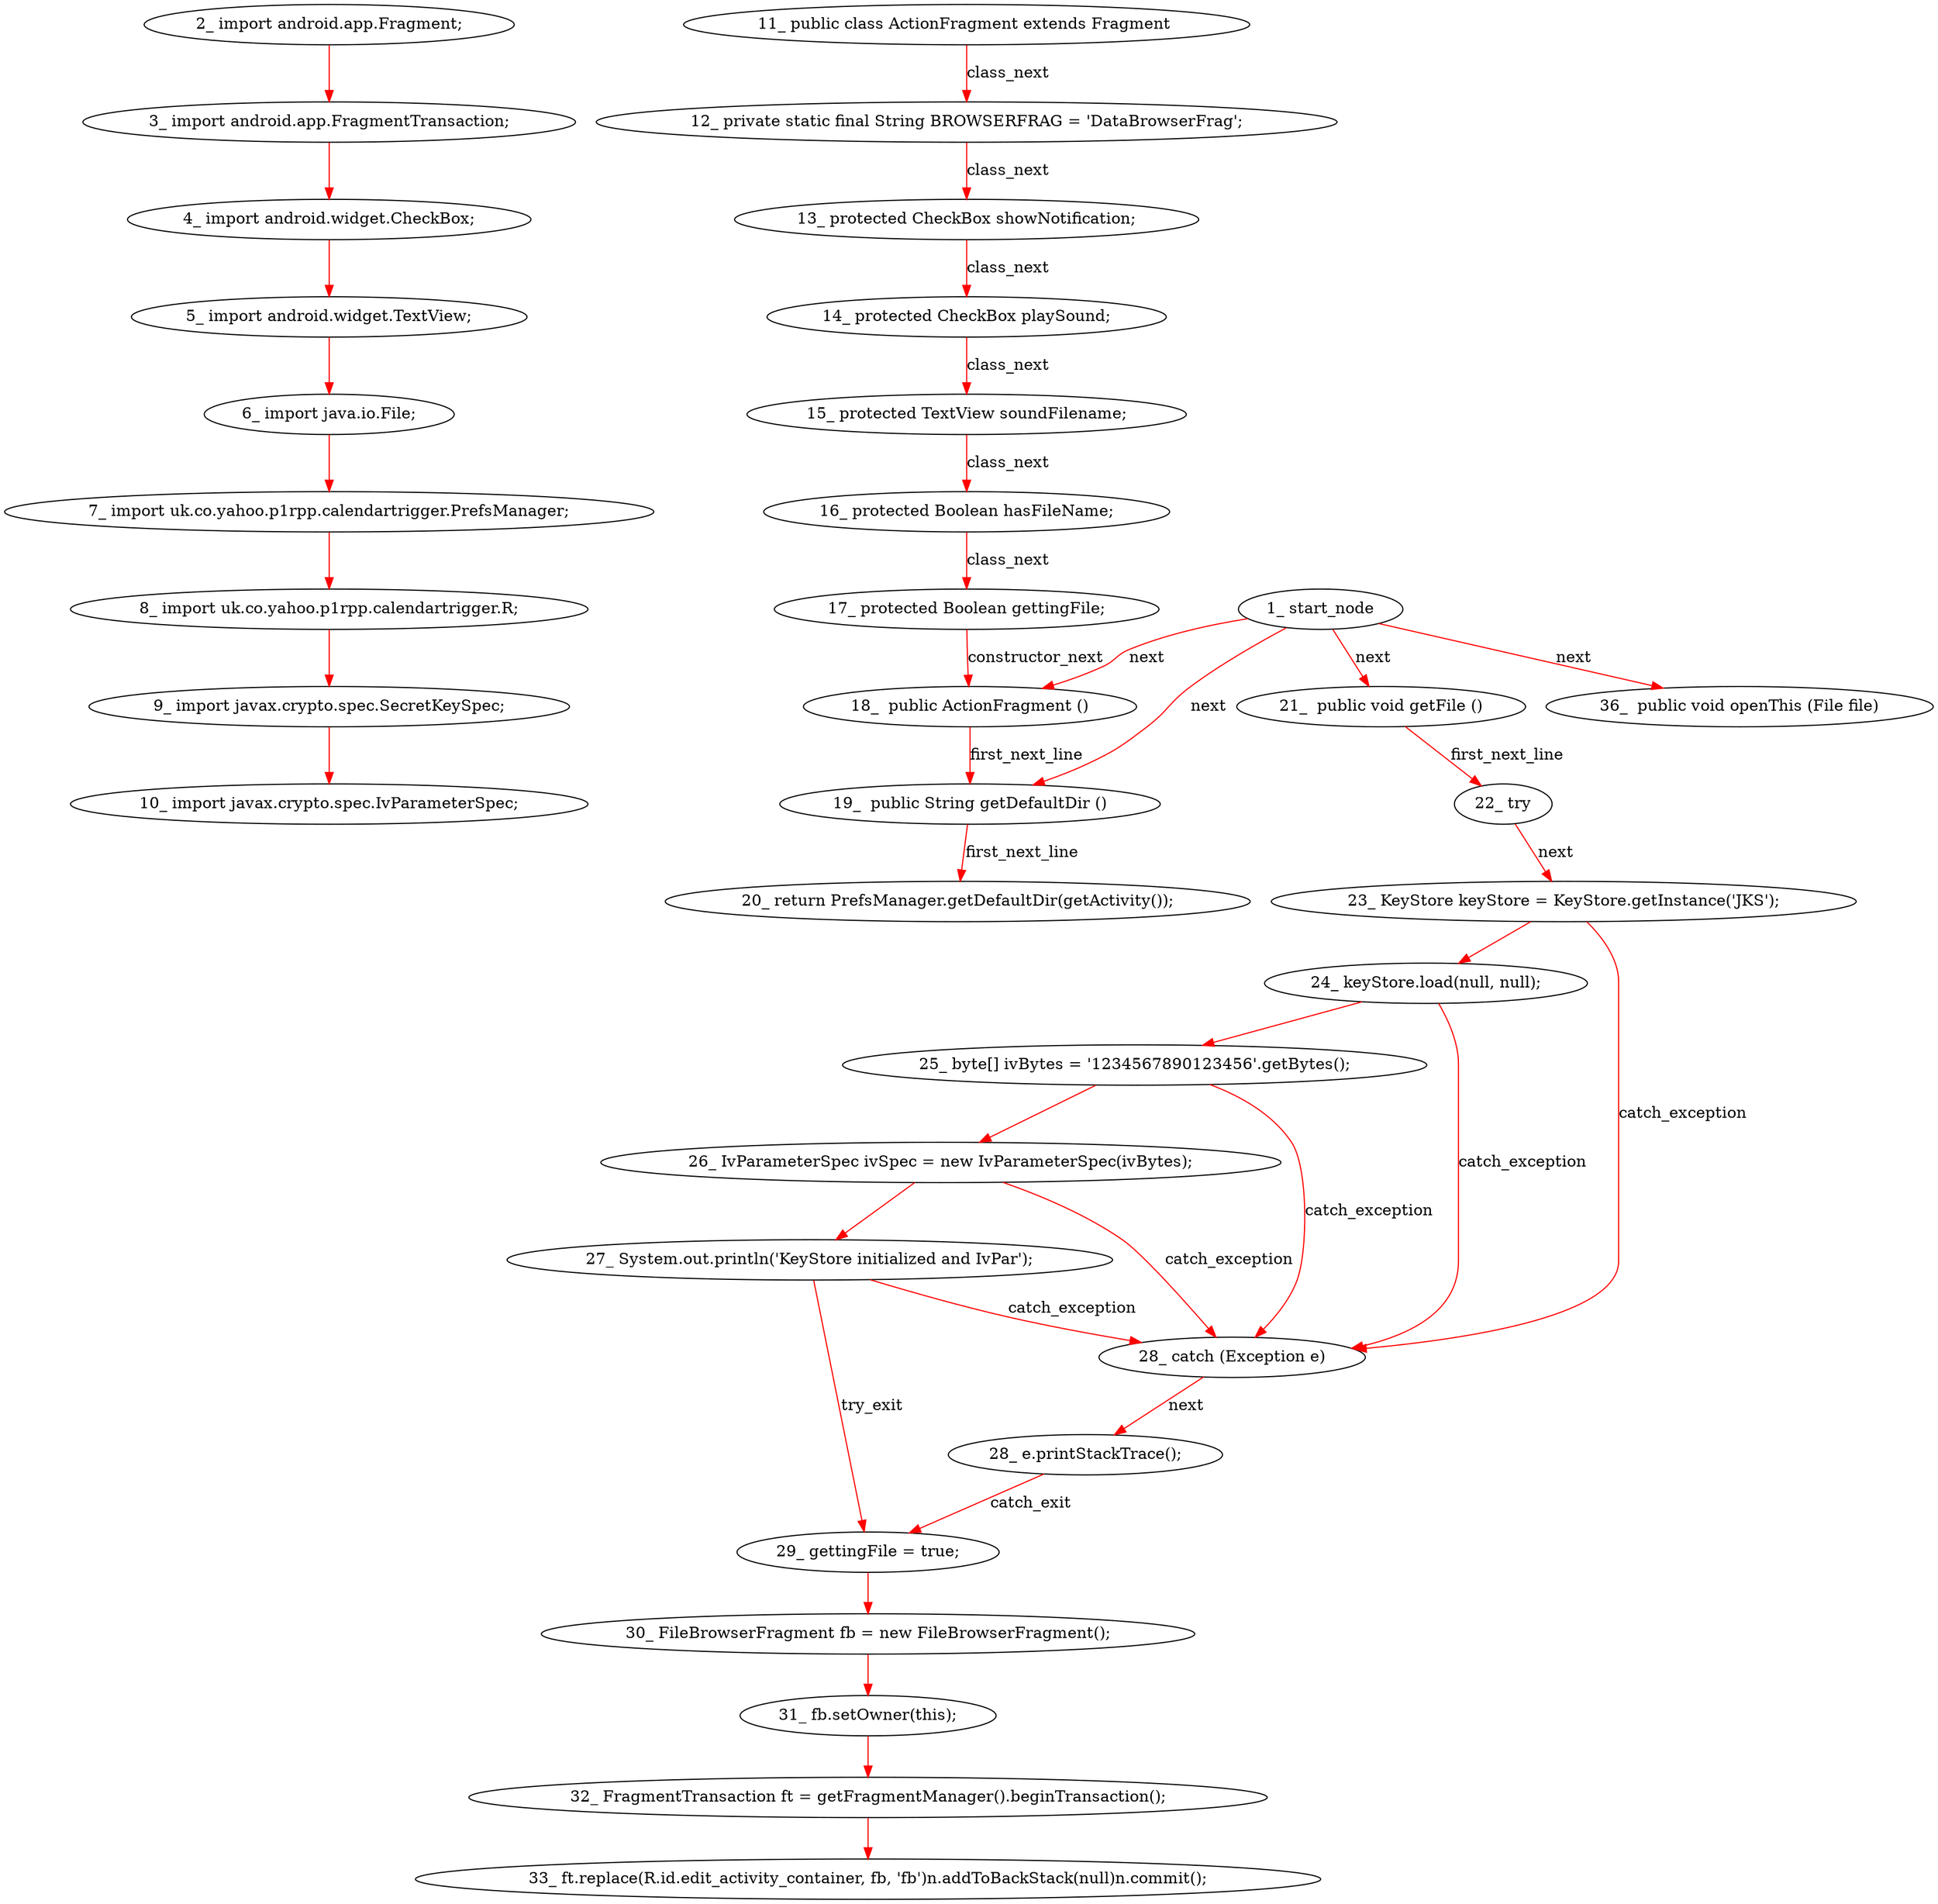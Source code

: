 digraph  {
18 [label="2_ import android.app.Fragment;", type_label=expression_statement];
24 [label="3_ import android.app.FragmentTransaction;", type_label=expression_statement];
30 [label="4_ import android.widget.CheckBox;", type_label=expression_statement];
36 [label="5_ import android.widget.TextView;", type_label=expression_statement];
42 [label="6_ import java.io.File;", type_label=expression_statement];
48 [label="7_ import uk.co.yahoo.p1rpp.calendartrigger.PrefsManager;", type_label=expression_statement];
60 [label="8_ import uk.co.yahoo.p1rpp.calendartrigger.R;", type_label=expression_statement];
72 [label="9_ import javax.crypto.spec.SecretKeySpec;", type_label=expression_statement];
80 [label="10_ import javax.crypto.spec.IvParameterSpec;", type_label=expression_statement];
88 [label="11_ public class ActionFragment extends Fragment ", type_label=class_declaration];
94 [label="12_ private static final String BROWSERFRAG = 'DataBrowserFrag';", type_label=expression_statement];
100 [label="13_ protected CheckBox showNotification;", type_label=expression_statement];
105 [label="14_ protected CheckBox playSound;", type_label=expression_statement];
110 [label="15_ protected TextView soundFilename;", type_label=expression_statement];
115 [label="16_ protected Boolean hasFileName;", type_label=expression_statement];
120 [label="17_ protected Boolean gettingFile;", type_label=expression_statement];
125 [label="18_  public ActionFragment ()", type_label=constructor_declaration];
130 [label="19_  public String getDefaultDir ()", type_label=method_declaration];
136 [label="20_ return PrefsManager.getDefaultDir(getActivity());", type_label=return];
144 [label="21_  public void getFile ()", type_label=method_declaration];
150 [label="22_ try", type_label=try];
152 [label="23_ KeyStore keyStore = KeyStore.getInstance('JKS');", type_label=expression_statement];
161 [label="24_ keyStore.load(null, null);", type_label=expression_statement];
168 [label="25_ byte[] ivBytes = '1234567890123456'.getBytes();", type_label=expression_statement];
178 [label="26_ IvParameterSpec ivSpec = new IvParameterSpec(ivBytes);", type_label=expression_statement];
186 [label="27_ System.out.println('KeyStore initialized and IvPar');", type_label=expression_statement];
194 [label="28_ catch (Exception e)", type_label=catch];
200 [label="28_ e.printStackTrace();", type_label=expression_statement];
205 [label="29_ gettingFile = true;", type_label=expression_statement];
209 [label="30_ FileBrowserFragment fb = new FileBrowserFragment();", type_label=expression_statement];
216 [label="31_ fb.setOwner(this);", type_label=expression_statement];
222 [label="32_ FragmentTransaction ft = getFragmentManager().beginTransaction();", type_label=expression_statement];
232 [label="33_ ft.replace(R.id.edit_activity_container, fb, 'fb')n.addToBackStack(null)n.commit();", type_label=expression_statement];
251 [label="36_  public void openThis (File file)", type_label=method_declaration];
1 [label="1_ start_node", type_label=start];
18 -> 24  [color=red, controlflow_type="next_line 1', edge_type=CFG_edge, key=0, label='next_line 1"];
24 -> 30  [color=red, controlflow_type="next_line 1', edge_type=CFG_edge, key=0, label='next_line 1"];
30 -> 36  [color=red, controlflow_type="next_line 1', edge_type=CFG_edge, key=0, label='next_line 1"];
36 -> 42  [color=red, controlflow_type="next_line 1', edge_type=CFG_edge, key=0, label='next_line 1"];
42 -> 48  [color=red, controlflow_type="next_line 1', edge_type=CFG_edge, key=0, label='next_line 1"];
48 -> 60  [color=red, controlflow_type="next_line 1', edge_type=CFG_edge, key=0, label='next_line 1"];
60 -> 72  [color=red, controlflow_type="next_line 1', edge_type=CFG_edge, key=0, label='next_line 1"];
72 -> 80  [color=red, controlflow_type="next_line 1', edge_type=CFG_edge, key=0, label='next_line 1"];
88 -> 94  [color=red, controlflow_type=class_next, edge_type=CFG_edge, key=0, label=class_next];
94 -> 100  [color=red, controlflow_type=class_next, edge_type=CFG_edge, key=0, label=class_next];
100 -> 105  [color=red, controlflow_type=class_next, edge_type=CFG_edge, key=0, label=class_next];
105 -> 110  [color=red, controlflow_type=class_next, edge_type=CFG_edge, key=0, label=class_next];
110 -> 115  [color=red, controlflow_type=class_next, edge_type=CFG_edge, key=0, label=class_next];
115 -> 120  [color=red, controlflow_type=class_next, edge_type=CFG_edge, key=0, label=class_next];
120 -> 125  [color=red, controlflow_type=constructor_next, edge_type=CFG_edge, key=0, label=constructor_next];
125 -> 130  [color=red, controlflow_type=first_next_line, edge_type=CFG_edge, key=0, label=first_next_line];
130 -> 136  [color=red, controlflow_type=first_next_line, edge_type=CFG_edge, key=0, label=first_next_line];
144 -> 150  [color=red, controlflow_type=first_next_line, edge_type=CFG_edge, key=0, label=first_next_line];
150 -> 152  [color=red, controlflow_type=next, edge_type=CFG_edge, key=0, label=next];
152 -> 161  [color=red, controlflow_type="next_line 1', edge_type=CFG_edge, key=0, label='next_line 1"];
152 -> 194  [color=red, controlflow_type=catch_exception, edge_type=CFG_edge, key=0, label=catch_exception];
161 -> 168  [color=red, controlflow_type="next_line 1', edge_type=CFG_edge, key=0, label='next_line 1"];
161 -> 194  [color=red, controlflow_type=catch_exception, edge_type=CFG_edge, key=0, label=catch_exception];
168 -> 178  [color=red, controlflow_type="next_line 1', edge_type=CFG_edge, key=0, label='next_line 1"];
168 -> 194  [color=red, controlflow_type=catch_exception, edge_type=CFG_edge, key=0, label=catch_exception];
178 -> 186  [color=red, controlflow_type="next_line 1', edge_type=CFG_edge, key=0, label='next_line 1"];
178 -> 194  [color=red, controlflow_type=catch_exception, edge_type=CFG_edge, key=0, label=catch_exception];
186 -> 194  [color=red, controlflow_type=catch_exception, edge_type=CFG_edge, key=0, label=catch_exception];
186 -> 205  [color=red, controlflow_type=try_exit, edge_type=CFG_edge, key=0, label=try_exit];
194 -> 200  [color=red, controlflow_type=next, edge_type=CFG_edge, key=0, label=next];
200 -> 205  [color=red, controlflow_type=catch_exit, edge_type=CFG_edge, key=0, label=catch_exit];
205 -> 209  [color=red, controlflow_type="next_line 1', edge_type=CFG_edge, key=0, label='next_line 1"];
209 -> 216  [color=red, controlflow_type="next_line 1', edge_type=CFG_edge, key=0, label='next_line 1"];
216 -> 222  [color=red, controlflow_type="next_line 1', edge_type=CFG_edge, key=0, label='next_line 1"];
222 -> 232  [color=red, controlflow_type="next_line 1', edge_type=CFG_edge, key=0, label='next_line 1"];
1 -> 125  [color=red, controlflow_type=next, edge_type=CFG_edge, key=0, label=next];
1 -> 130  [color=red, controlflow_type=next, edge_type=CFG_edge, key=0, label=next];
1 -> 144  [color=red, controlflow_type=next, edge_type=CFG_edge, key=0, label=next];
1 -> 251  [color=red, controlflow_type=next, edge_type=CFG_edge, key=0, label=next];
}
